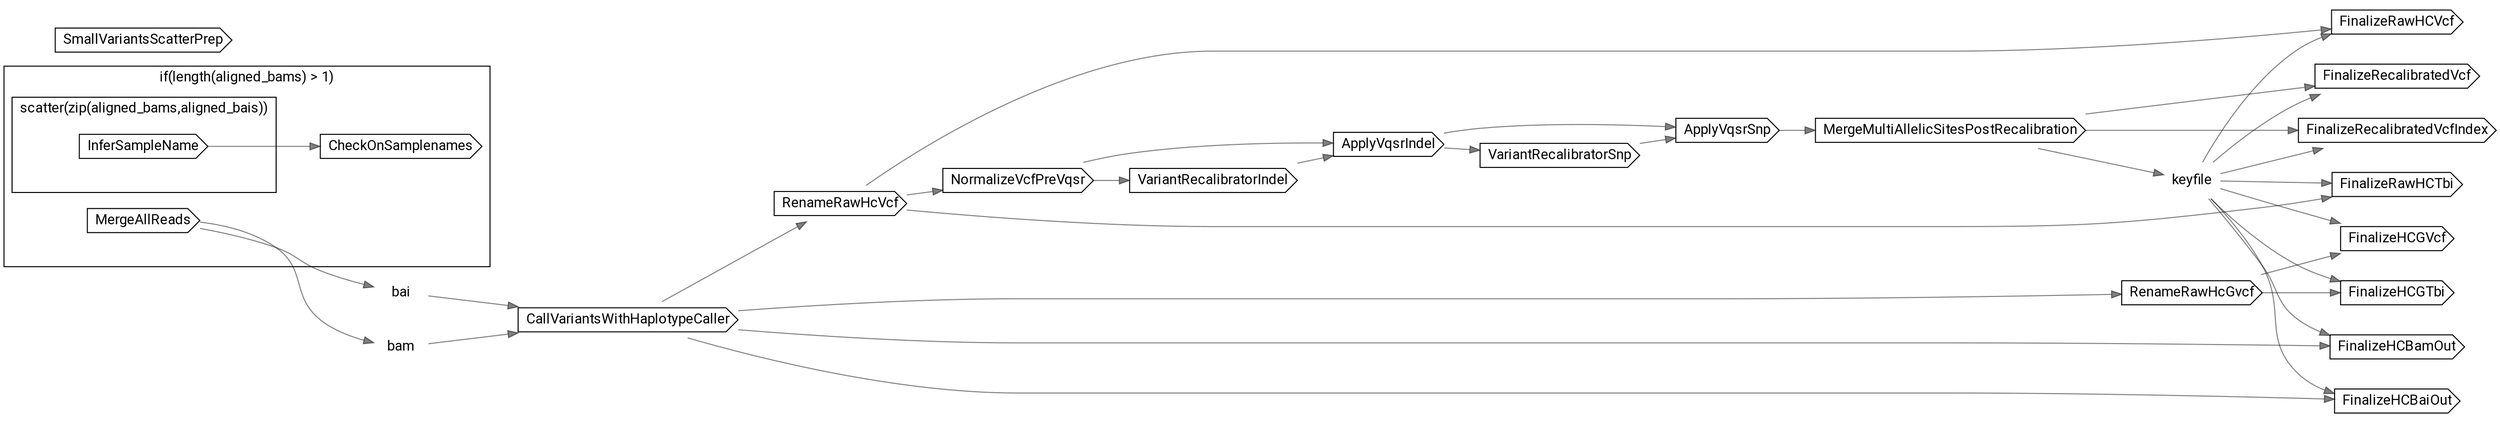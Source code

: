 // SRWholeGenome_Pf_Niare_VQSR
digraph {
	compound=true rankdir=LR
	node [fontname=Roboto]
	edge [color="#00000080"]
	subgraph "cluster-if-L61C5" {
		fontname=Roboto label="if(length(aligned_bams) > 1)" rank=same
		subgraph "cluster-scatter-L62C9-pair" {
			fontname=Roboto label="scatter(zip(aligned_bams,aligned_bais))" rank=same
			"call-InferSampleName" [label=InferSampleName shape=cds]
			"scatter-L62C9-pair" [label="" height=0 margin=0 style=invis width=0]
		}
		"call-CheckOnSamplenames" [label=CheckOnSamplenames shape=cds]
		"call-MergeAllReads" [label=MergeAllReads shape=cds]
		"if-L61C5" [label="" height=0 margin=0 style=invis width=0]
	}
	"decl-bam" [label=bam shape=plaintext]
	"decl-bai" [label=bai shape=plaintext]
	"call-CallVariantsWithHaplotypeCaller" [label=CallVariantsWithHaplotypeCaller shape=cds]
	"call-RenameRawHcVcf" [label=RenameRawHcVcf shape=cds]
	"call-RenameRawHcGvcf" [label=RenameRawHcGvcf shape=cds]
	"call-SmallVariantsScatterPrep" [label=SmallVariantsScatterPrep shape=cds]
	"call-NormalizeVcfPreVqsr" [label=NormalizeVcfPreVqsr shape=cds]
	"call-VariantRecalibratorIndel" [label=VariantRecalibratorIndel shape=cds]
	"call-ApplyVqsrIndel" [label=ApplyVqsrIndel shape=cds]
	"call-VariantRecalibratorSnp" [label=VariantRecalibratorSnp shape=cds]
	"call-ApplyVqsrSnp" [label=ApplyVqsrSnp shape=cds]
	"call-MergeMultiAllelicSitesPostRecalibration" [label=MergeMultiAllelicSitesPostRecalibration shape=cds]
	"decl-keyfile" [label=keyfile shape=plaintext]
	"call-FinalizeRawHCVcf" [label=FinalizeRawHCVcf shape=cds]
	"call-FinalizeRawHCTbi" [label=FinalizeRawHCTbi shape=cds]
	"call-FinalizeHCGVcf" [label=FinalizeHCGVcf shape=cds]
	"call-FinalizeHCGTbi" [label=FinalizeHCGTbi shape=cds]
	"call-FinalizeHCBamOut" [label=FinalizeHCBamOut shape=cds]
	"call-FinalizeHCBaiOut" [label=FinalizeHCBaiOut shape=cds]
	"call-FinalizeRecalibratedVcf" [label=FinalizeRecalibratedVcf shape=cds]
	"call-FinalizeRecalibratedVcfIndex" [label=FinalizeRecalibratedVcfIndex shape=cds]
	"call-InferSampleName" -> "call-CheckOnSamplenames"
	"call-MergeAllReads" -> "decl-bam"
	"call-MergeAllReads" -> "decl-bai"
	"decl-bam" -> "call-CallVariantsWithHaplotypeCaller"
	"decl-bai" -> "call-CallVariantsWithHaplotypeCaller"
	"call-CallVariantsWithHaplotypeCaller" -> "call-RenameRawHcVcf"
	"call-CallVariantsWithHaplotypeCaller" -> "call-RenameRawHcGvcf"
	"call-RenameRawHcVcf" -> "call-NormalizeVcfPreVqsr"
	"call-NormalizeVcfPreVqsr" -> "call-VariantRecalibratorIndel"
	"call-NormalizeVcfPreVqsr" -> "call-ApplyVqsrIndel"
	"call-VariantRecalibratorIndel" -> "call-ApplyVqsrIndel"
	"call-ApplyVqsrIndel" -> "call-VariantRecalibratorSnp"
	"call-ApplyVqsrIndel" -> "call-ApplyVqsrSnp"
	"call-VariantRecalibratorSnp" -> "call-ApplyVqsrSnp"
	"call-ApplyVqsrSnp" -> "call-MergeMultiAllelicSitesPostRecalibration"
	"call-MergeMultiAllelicSitesPostRecalibration" -> "decl-keyfile"
	"call-RenameRawHcVcf" -> "call-FinalizeRawHCVcf"
	"decl-keyfile" -> "call-FinalizeRawHCVcf"
	"call-RenameRawHcVcf" -> "call-FinalizeRawHCTbi"
	"decl-keyfile" -> "call-FinalizeRawHCTbi"
	"decl-keyfile" -> "call-FinalizeHCGVcf"
	"call-RenameRawHcGvcf" -> "call-FinalizeHCGVcf"
	"decl-keyfile" -> "call-FinalizeHCGTbi"
	"call-RenameRawHcGvcf" -> "call-FinalizeHCGTbi"
	"decl-keyfile" -> "call-FinalizeHCBamOut"
	"call-CallVariantsWithHaplotypeCaller" -> "call-FinalizeHCBamOut"
	"decl-keyfile" -> "call-FinalizeHCBaiOut"
	"call-CallVariantsWithHaplotypeCaller" -> "call-FinalizeHCBaiOut"
	"call-MergeMultiAllelicSitesPostRecalibration" -> "call-FinalizeRecalibratedVcf"
	"decl-keyfile" -> "call-FinalizeRecalibratedVcf"
	"call-MergeMultiAllelicSitesPostRecalibration" -> "call-FinalizeRecalibratedVcfIndex"
	"decl-keyfile" -> "call-FinalizeRecalibratedVcfIndex"
}
